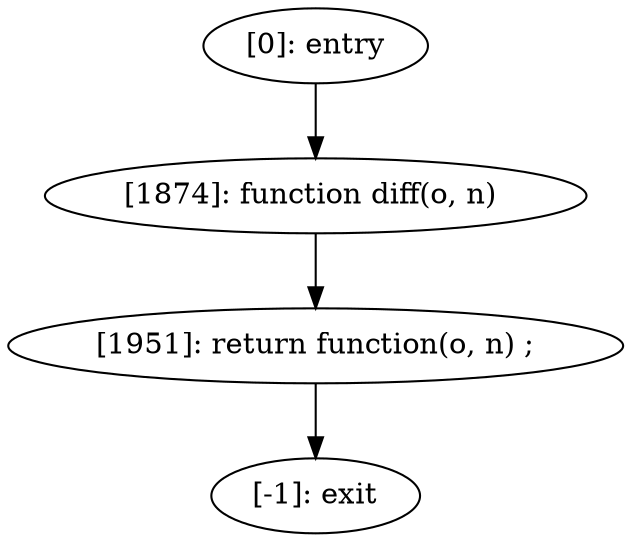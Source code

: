 digraph {
"0" [label="[1951]: return function(o, n) ;\n"] 
"1" [label="[1874]: function diff(o, n) \n"] 
"2" [label="[-1]: exit"] 
"3" [label="[0]: entry"] 
"0" -> "2" [label=""] 
"1" -> "0" [label=""] 
"3" -> "1" [label=""] 
}

